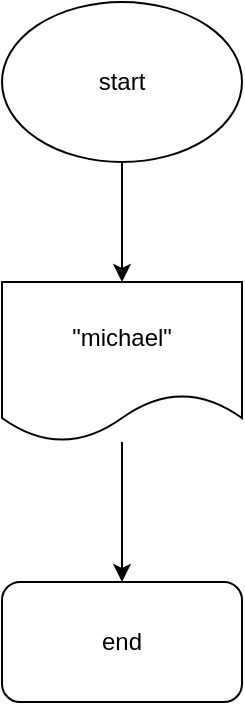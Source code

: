 <mxfile version="21.6.3" type="github">
  <diagram name="Page-1" id="DBpeTQGeHFwcLLt9vRpl">
    <mxGraphModel dx="1290" dy="541" grid="1" gridSize="10" guides="1" tooltips="1" connect="1" arrows="1" fold="1" page="1" pageScale="1" pageWidth="850" pageHeight="1100" math="0" shadow="0">
      <root>
        <mxCell id="0" />
        <mxCell id="1" parent="0" />
        <mxCell id="23MB7j66s_yPWRO4-Ci1-6" style="edgeStyle=orthogonalEdgeStyle;rounded=0;orthogonalLoop=1;jettySize=auto;html=1;entryX=0.5;entryY=0;entryDx=0;entryDy=0;" parent="1" source="23MB7j66s_yPWRO4-Ci1-1" target="23MB7j66s_yPWRO4-Ci1-2" edge="1">
          <mxGeometry relative="1" as="geometry" />
        </mxCell>
        <mxCell id="23MB7j66s_yPWRO4-Ci1-1" value="start" style="ellipse;whiteSpace=wrap;html=1;" parent="1" vertex="1">
          <mxGeometry x="260" y="60" width="120" height="80" as="geometry" />
        </mxCell>
        <mxCell id="23MB7j66s_yPWRO4-Ci1-7" style="edgeStyle=orthogonalEdgeStyle;rounded=0;orthogonalLoop=1;jettySize=auto;html=1;" parent="1" source="23MB7j66s_yPWRO4-Ci1-2" target="23MB7j66s_yPWRO4-Ci1-5" edge="1">
          <mxGeometry relative="1" as="geometry" />
        </mxCell>
        <mxCell id="23MB7j66s_yPWRO4-Ci1-2" value="&quot;michael&quot;" style="shape=document;whiteSpace=wrap;html=1;boundedLbl=1;" parent="1" vertex="1">
          <mxGeometry x="260" y="200" width="120" height="80" as="geometry" />
        </mxCell>
        <mxCell id="23MB7j66s_yPWRO4-Ci1-5" value="end" style="rounded=1;whiteSpace=wrap;html=1;" parent="1" vertex="1">
          <mxGeometry x="260" y="350" width="120" height="60" as="geometry" />
        </mxCell>
      </root>
    </mxGraphModel>
  </diagram>
</mxfile>
